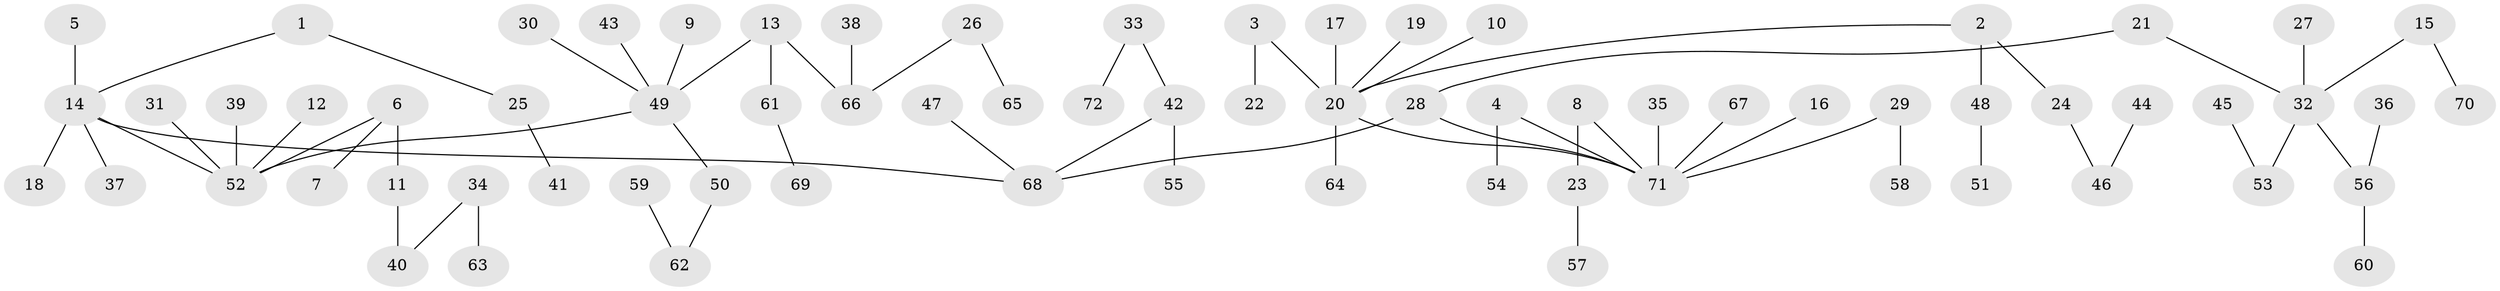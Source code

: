 // original degree distribution, {2: 0.23776223776223776, 4: 0.04895104895104895, 5: 0.02097902097902098, 8: 0.013986013986013986, 7: 0.006993006993006993, 10: 0.006993006993006993, 3: 0.13986013986013987, 6: 0.006993006993006993, 1: 0.5174825174825175}
// Generated by graph-tools (version 1.1) at 2025/02/03/09/25 03:02:23]
// undirected, 72 vertices, 71 edges
graph export_dot {
graph [start="1"]
  node [color=gray90,style=filled];
  1;
  2;
  3;
  4;
  5;
  6;
  7;
  8;
  9;
  10;
  11;
  12;
  13;
  14;
  15;
  16;
  17;
  18;
  19;
  20;
  21;
  22;
  23;
  24;
  25;
  26;
  27;
  28;
  29;
  30;
  31;
  32;
  33;
  34;
  35;
  36;
  37;
  38;
  39;
  40;
  41;
  42;
  43;
  44;
  45;
  46;
  47;
  48;
  49;
  50;
  51;
  52;
  53;
  54;
  55;
  56;
  57;
  58;
  59;
  60;
  61;
  62;
  63;
  64;
  65;
  66;
  67;
  68;
  69;
  70;
  71;
  72;
  1 -- 14 [weight=1.0];
  1 -- 25 [weight=1.0];
  2 -- 20 [weight=1.0];
  2 -- 24 [weight=1.0];
  2 -- 48 [weight=1.0];
  3 -- 20 [weight=1.0];
  3 -- 22 [weight=1.0];
  4 -- 54 [weight=1.0];
  4 -- 71 [weight=1.0];
  5 -- 14 [weight=1.0];
  6 -- 7 [weight=1.0];
  6 -- 11 [weight=1.0];
  6 -- 52 [weight=1.0];
  8 -- 23 [weight=1.0];
  8 -- 71 [weight=1.0];
  9 -- 49 [weight=1.0];
  10 -- 20 [weight=1.0];
  11 -- 40 [weight=1.0];
  12 -- 52 [weight=1.0];
  13 -- 49 [weight=1.0];
  13 -- 61 [weight=1.0];
  13 -- 66 [weight=1.0];
  14 -- 18 [weight=1.0];
  14 -- 37 [weight=1.0];
  14 -- 52 [weight=1.0];
  14 -- 68 [weight=1.0];
  15 -- 32 [weight=1.0];
  15 -- 70 [weight=1.0];
  16 -- 71 [weight=1.0];
  17 -- 20 [weight=1.0];
  19 -- 20 [weight=1.0];
  20 -- 64 [weight=1.0];
  20 -- 71 [weight=1.0];
  21 -- 28 [weight=1.0];
  21 -- 32 [weight=1.0];
  23 -- 57 [weight=1.0];
  24 -- 46 [weight=1.0];
  25 -- 41 [weight=1.0];
  26 -- 65 [weight=1.0];
  26 -- 66 [weight=1.0];
  27 -- 32 [weight=1.0];
  28 -- 68 [weight=1.0];
  28 -- 71 [weight=1.0];
  29 -- 58 [weight=1.0];
  29 -- 71 [weight=1.0];
  30 -- 49 [weight=1.0];
  31 -- 52 [weight=1.0];
  32 -- 53 [weight=1.0];
  32 -- 56 [weight=1.0];
  33 -- 42 [weight=1.0];
  33 -- 72 [weight=1.0];
  34 -- 40 [weight=1.0];
  34 -- 63 [weight=1.0];
  35 -- 71 [weight=1.0];
  36 -- 56 [weight=1.0];
  38 -- 66 [weight=1.0];
  39 -- 52 [weight=1.0];
  42 -- 55 [weight=1.0];
  42 -- 68 [weight=1.0];
  43 -- 49 [weight=1.0];
  44 -- 46 [weight=1.0];
  45 -- 53 [weight=1.0];
  47 -- 68 [weight=1.0];
  48 -- 51 [weight=1.0];
  49 -- 50 [weight=1.0];
  49 -- 52 [weight=1.0];
  50 -- 62 [weight=1.0];
  56 -- 60 [weight=1.0];
  59 -- 62 [weight=1.0];
  61 -- 69 [weight=1.0];
  67 -- 71 [weight=1.0];
}
